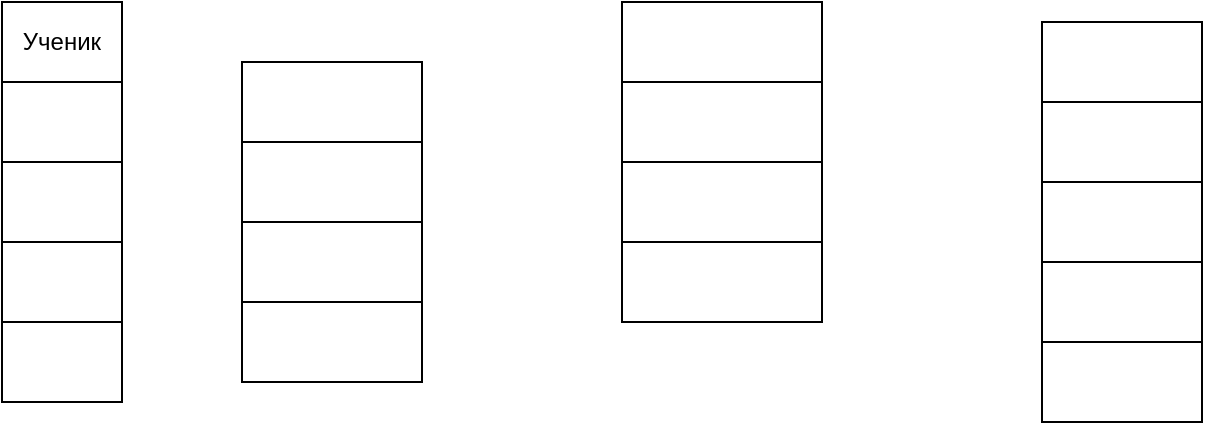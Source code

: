 <mxfile version="22.0.0" type="github">
  <diagram name="Страница — 1" id="l77k-pBzKfUBvaPXt5zO">
    <mxGraphModel dx="794" dy="464" grid="1" gridSize="10" guides="1" tooltips="1" connect="1" arrows="1" fold="1" page="1" pageScale="1" pageWidth="827" pageHeight="1169" math="0" shadow="0">
      <root>
        <mxCell id="0" />
        <mxCell id="1" parent="0" />
        <mxCell id="AINnDkxKhXQxrpnKqAcw-12" value="" style="shape=table;startSize=0;container=1;collapsible=0;childLayout=tableLayout;" vertex="1" parent="1">
          <mxGeometry x="220" y="80" width="90" height="160" as="geometry" />
        </mxCell>
        <mxCell id="AINnDkxKhXQxrpnKqAcw-13" value="" style="shape=tableRow;horizontal=0;startSize=0;swimlaneHead=0;swimlaneBody=0;strokeColor=inherit;top=0;left=0;bottom=0;right=0;collapsible=0;dropTarget=0;fillColor=none;points=[[0,0.5],[1,0.5]];portConstraint=eastwest;" vertex="1" parent="AINnDkxKhXQxrpnKqAcw-12">
          <mxGeometry width="90" height="40" as="geometry" />
        </mxCell>
        <mxCell id="AINnDkxKhXQxrpnKqAcw-14" value="" style="shape=partialRectangle;html=1;whiteSpace=wrap;connectable=0;strokeColor=inherit;overflow=hidden;fillColor=none;top=0;left=0;bottom=0;right=0;pointerEvents=1;" vertex="1" parent="AINnDkxKhXQxrpnKqAcw-13">
          <mxGeometry width="90" height="40" as="geometry">
            <mxRectangle width="90" height="40" as="alternateBounds" />
          </mxGeometry>
        </mxCell>
        <mxCell id="AINnDkxKhXQxrpnKqAcw-15" value="" style="shape=tableRow;horizontal=0;startSize=0;swimlaneHead=0;swimlaneBody=0;strokeColor=inherit;top=0;left=0;bottom=0;right=0;collapsible=0;dropTarget=0;fillColor=none;points=[[0,0.5],[1,0.5]];portConstraint=eastwest;" vertex="1" parent="AINnDkxKhXQxrpnKqAcw-12">
          <mxGeometry y="40" width="90" height="40" as="geometry" />
        </mxCell>
        <mxCell id="AINnDkxKhXQxrpnKqAcw-16" value="" style="shape=partialRectangle;html=1;whiteSpace=wrap;connectable=0;strokeColor=inherit;overflow=hidden;fillColor=none;top=0;left=0;bottom=0;right=0;pointerEvents=1;" vertex="1" parent="AINnDkxKhXQxrpnKqAcw-15">
          <mxGeometry width="90" height="40" as="geometry">
            <mxRectangle width="90" height="40" as="alternateBounds" />
          </mxGeometry>
        </mxCell>
        <mxCell id="AINnDkxKhXQxrpnKqAcw-17" value="" style="shape=tableRow;horizontal=0;startSize=0;swimlaneHead=0;swimlaneBody=0;strokeColor=inherit;top=0;left=0;bottom=0;right=0;collapsible=0;dropTarget=0;fillColor=none;points=[[0,0.5],[1,0.5]];portConstraint=eastwest;" vertex="1" parent="AINnDkxKhXQxrpnKqAcw-12">
          <mxGeometry y="80" width="90" height="40" as="geometry" />
        </mxCell>
        <mxCell id="AINnDkxKhXQxrpnKqAcw-18" value="" style="shape=partialRectangle;html=1;whiteSpace=wrap;connectable=0;strokeColor=inherit;overflow=hidden;fillColor=none;top=0;left=0;bottom=0;right=0;pointerEvents=1;" vertex="1" parent="AINnDkxKhXQxrpnKqAcw-17">
          <mxGeometry width="90" height="40" as="geometry">
            <mxRectangle width="90" height="40" as="alternateBounds" />
          </mxGeometry>
        </mxCell>
        <mxCell id="AINnDkxKhXQxrpnKqAcw-19" value="" style="shape=tableRow;horizontal=0;startSize=0;swimlaneHead=0;swimlaneBody=0;strokeColor=inherit;top=0;left=0;bottom=0;right=0;collapsible=0;dropTarget=0;fillColor=none;points=[[0,0.5],[1,0.5]];portConstraint=eastwest;" vertex="1" parent="AINnDkxKhXQxrpnKqAcw-12">
          <mxGeometry y="120" width="90" height="40" as="geometry" />
        </mxCell>
        <mxCell id="AINnDkxKhXQxrpnKqAcw-20" value="" style="shape=partialRectangle;html=1;whiteSpace=wrap;connectable=0;strokeColor=inherit;overflow=hidden;fillColor=none;top=0;left=0;bottom=0;right=0;pointerEvents=1;" vertex="1" parent="AINnDkxKhXQxrpnKqAcw-19">
          <mxGeometry width="90" height="40" as="geometry">
            <mxRectangle width="90" height="40" as="alternateBounds" />
          </mxGeometry>
        </mxCell>
        <mxCell id="AINnDkxKhXQxrpnKqAcw-21" value="" style="shape=table;startSize=0;container=1;collapsible=0;childLayout=tableLayout;" vertex="1" parent="1">
          <mxGeometry x="410" y="50" width="100" height="160" as="geometry" />
        </mxCell>
        <mxCell id="AINnDkxKhXQxrpnKqAcw-22" value="" style="shape=tableRow;horizontal=0;startSize=0;swimlaneHead=0;swimlaneBody=0;strokeColor=inherit;top=0;left=0;bottom=0;right=0;collapsible=0;dropTarget=0;fillColor=none;points=[[0,0.5],[1,0.5]];portConstraint=eastwest;" vertex="1" parent="AINnDkxKhXQxrpnKqAcw-21">
          <mxGeometry width="100" height="40" as="geometry" />
        </mxCell>
        <mxCell id="AINnDkxKhXQxrpnKqAcw-23" value="" style="shape=partialRectangle;html=1;whiteSpace=wrap;connectable=0;strokeColor=inherit;overflow=hidden;fillColor=none;top=0;left=0;bottom=0;right=0;pointerEvents=1;" vertex="1" parent="AINnDkxKhXQxrpnKqAcw-22">
          <mxGeometry width="100" height="40" as="geometry">
            <mxRectangle width="100" height="40" as="alternateBounds" />
          </mxGeometry>
        </mxCell>
        <mxCell id="AINnDkxKhXQxrpnKqAcw-24" value="" style="shape=tableRow;horizontal=0;startSize=0;swimlaneHead=0;swimlaneBody=0;strokeColor=inherit;top=0;left=0;bottom=0;right=0;collapsible=0;dropTarget=0;fillColor=none;points=[[0,0.5],[1,0.5]];portConstraint=eastwest;" vertex="1" parent="AINnDkxKhXQxrpnKqAcw-21">
          <mxGeometry y="40" width="100" height="40" as="geometry" />
        </mxCell>
        <mxCell id="AINnDkxKhXQxrpnKqAcw-25" value="" style="shape=partialRectangle;html=1;whiteSpace=wrap;connectable=0;strokeColor=inherit;overflow=hidden;fillColor=none;top=0;left=0;bottom=0;right=0;pointerEvents=1;" vertex="1" parent="AINnDkxKhXQxrpnKqAcw-24">
          <mxGeometry width="100" height="40" as="geometry">
            <mxRectangle width="100" height="40" as="alternateBounds" />
          </mxGeometry>
        </mxCell>
        <mxCell id="AINnDkxKhXQxrpnKqAcw-26" value="" style="shape=tableRow;horizontal=0;startSize=0;swimlaneHead=0;swimlaneBody=0;strokeColor=inherit;top=0;left=0;bottom=0;right=0;collapsible=0;dropTarget=0;fillColor=none;points=[[0,0.5],[1,0.5]];portConstraint=eastwest;" vertex="1" parent="AINnDkxKhXQxrpnKqAcw-21">
          <mxGeometry y="80" width="100" height="40" as="geometry" />
        </mxCell>
        <mxCell id="AINnDkxKhXQxrpnKqAcw-27" value="" style="shape=partialRectangle;html=1;whiteSpace=wrap;connectable=0;strokeColor=inherit;overflow=hidden;fillColor=none;top=0;left=0;bottom=0;right=0;pointerEvents=1;" vertex="1" parent="AINnDkxKhXQxrpnKqAcw-26">
          <mxGeometry width="100" height="40" as="geometry">
            <mxRectangle width="100" height="40" as="alternateBounds" />
          </mxGeometry>
        </mxCell>
        <mxCell id="AINnDkxKhXQxrpnKqAcw-28" value="" style="shape=tableRow;horizontal=0;startSize=0;swimlaneHead=0;swimlaneBody=0;strokeColor=inherit;top=0;left=0;bottom=0;right=0;collapsible=0;dropTarget=0;fillColor=none;points=[[0,0.5],[1,0.5]];portConstraint=eastwest;" vertex="1" parent="AINnDkxKhXQxrpnKqAcw-21">
          <mxGeometry y="120" width="100" height="40" as="geometry" />
        </mxCell>
        <mxCell id="AINnDkxKhXQxrpnKqAcw-29" value="" style="shape=partialRectangle;html=1;whiteSpace=wrap;connectable=0;strokeColor=inherit;overflow=hidden;fillColor=none;top=0;left=0;bottom=0;right=0;pointerEvents=1;" vertex="1" parent="AINnDkxKhXQxrpnKqAcw-28">
          <mxGeometry width="100" height="40" as="geometry">
            <mxRectangle width="100" height="40" as="alternateBounds" />
          </mxGeometry>
        </mxCell>
        <mxCell id="AINnDkxKhXQxrpnKqAcw-30" value="" style="shape=table;startSize=0;container=1;collapsible=0;childLayout=tableLayout;" vertex="1" parent="1">
          <mxGeometry x="620" y="60" width="80" height="200" as="geometry" />
        </mxCell>
        <mxCell id="AINnDkxKhXQxrpnKqAcw-31" value="" style="shape=tableRow;horizontal=0;startSize=0;swimlaneHead=0;swimlaneBody=0;strokeColor=inherit;top=0;left=0;bottom=0;right=0;collapsible=0;dropTarget=0;fillColor=none;points=[[0,0.5],[1,0.5]];portConstraint=eastwest;" vertex="1" parent="AINnDkxKhXQxrpnKqAcw-30">
          <mxGeometry width="80" height="40" as="geometry" />
        </mxCell>
        <mxCell id="AINnDkxKhXQxrpnKqAcw-32" value="" style="shape=partialRectangle;html=1;whiteSpace=wrap;connectable=0;strokeColor=inherit;overflow=hidden;fillColor=none;top=0;left=0;bottom=0;right=0;pointerEvents=1;" vertex="1" parent="AINnDkxKhXQxrpnKqAcw-31">
          <mxGeometry width="80" height="40" as="geometry">
            <mxRectangle width="80" height="40" as="alternateBounds" />
          </mxGeometry>
        </mxCell>
        <mxCell id="AINnDkxKhXQxrpnKqAcw-33" value="" style="shape=tableRow;horizontal=0;startSize=0;swimlaneHead=0;swimlaneBody=0;strokeColor=inherit;top=0;left=0;bottom=0;right=0;collapsible=0;dropTarget=0;fillColor=none;points=[[0,0.5],[1,0.5]];portConstraint=eastwest;" vertex="1" parent="AINnDkxKhXQxrpnKqAcw-30">
          <mxGeometry y="40" width="80" height="40" as="geometry" />
        </mxCell>
        <mxCell id="AINnDkxKhXQxrpnKqAcw-34" value="" style="shape=partialRectangle;html=1;whiteSpace=wrap;connectable=0;strokeColor=inherit;overflow=hidden;fillColor=none;top=0;left=0;bottom=0;right=0;pointerEvents=1;" vertex="1" parent="AINnDkxKhXQxrpnKqAcw-33">
          <mxGeometry width="80" height="40" as="geometry">
            <mxRectangle width="80" height="40" as="alternateBounds" />
          </mxGeometry>
        </mxCell>
        <mxCell id="AINnDkxKhXQxrpnKqAcw-35" value="" style="shape=tableRow;horizontal=0;startSize=0;swimlaneHead=0;swimlaneBody=0;strokeColor=inherit;top=0;left=0;bottom=0;right=0;collapsible=0;dropTarget=0;fillColor=none;points=[[0,0.5],[1,0.5]];portConstraint=eastwest;" vertex="1" parent="AINnDkxKhXQxrpnKqAcw-30">
          <mxGeometry y="80" width="80" height="40" as="geometry" />
        </mxCell>
        <mxCell id="AINnDkxKhXQxrpnKqAcw-36" value="" style="shape=partialRectangle;html=1;whiteSpace=wrap;connectable=0;strokeColor=inherit;overflow=hidden;fillColor=none;top=0;left=0;bottom=0;right=0;pointerEvents=1;" vertex="1" parent="AINnDkxKhXQxrpnKqAcw-35">
          <mxGeometry width="80" height="40" as="geometry">
            <mxRectangle width="80" height="40" as="alternateBounds" />
          </mxGeometry>
        </mxCell>
        <mxCell id="AINnDkxKhXQxrpnKqAcw-37" value="" style="shape=tableRow;horizontal=0;startSize=0;swimlaneHead=0;swimlaneBody=0;strokeColor=inherit;top=0;left=0;bottom=0;right=0;collapsible=0;dropTarget=0;fillColor=none;points=[[0,0.5],[1,0.5]];portConstraint=eastwest;" vertex="1" parent="AINnDkxKhXQxrpnKqAcw-30">
          <mxGeometry y="120" width="80" height="40" as="geometry" />
        </mxCell>
        <mxCell id="AINnDkxKhXQxrpnKqAcw-38" value="" style="shape=partialRectangle;html=1;whiteSpace=wrap;connectable=0;strokeColor=inherit;overflow=hidden;fillColor=none;top=0;left=0;bottom=0;right=0;pointerEvents=1;" vertex="1" parent="AINnDkxKhXQxrpnKqAcw-37">
          <mxGeometry width="80" height="40" as="geometry">
            <mxRectangle width="80" height="40" as="alternateBounds" />
          </mxGeometry>
        </mxCell>
        <mxCell id="AINnDkxKhXQxrpnKqAcw-39" value="" style="shape=tableRow;horizontal=0;startSize=0;swimlaneHead=0;swimlaneBody=0;strokeColor=inherit;top=0;left=0;bottom=0;right=0;collapsible=0;dropTarget=0;fillColor=none;points=[[0,0.5],[1,0.5]];portConstraint=eastwest;" vertex="1" parent="AINnDkxKhXQxrpnKqAcw-30">
          <mxGeometry y="160" width="80" height="40" as="geometry" />
        </mxCell>
        <mxCell id="AINnDkxKhXQxrpnKqAcw-40" value="" style="shape=partialRectangle;html=1;whiteSpace=wrap;connectable=0;strokeColor=inherit;overflow=hidden;fillColor=none;top=0;left=0;bottom=0;right=0;pointerEvents=1;" vertex="1" parent="AINnDkxKhXQxrpnKqAcw-39">
          <mxGeometry width="80" height="40" as="geometry">
            <mxRectangle width="80" height="40" as="alternateBounds" />
          </mxGeometry>
        </mxCell>
        <mxCell id="AINnDkxKhXQxrpnKqAcw-45" value="" style="shape=table;startSize=0;container=1;collapsible=0;childLayout=tableLayout;" vertex="1" parent="1">
          <mxGeometry x="100" y="50" width="60" height="200" as="geometry" />
        </mxCell>
        <mxCell id="AINnDkxKhXQxrpnKqAcw-46" value="" style="shape=tableRow;horizontal=0;startSize=0;swimlaneHead=0;swimlaneBody=0;strokeColor=inherit;top=0;left=0;bottom=0;right=0;collapsible=0;dropTarget=0;fillColor=none;points=[[0,0.5],[1,0.5]];portConstraint=eastwest;" vertex="1" parent="AINnDkxKhXQxrpnKqAcw-45">
          <mxGeometry width="60" height="40" as="geometry" />
        </mxCell>
        <mxCell id="AINnDkxKhXQxrpnKqAcw-47" value="&lt;font style=&quot;vertical-align: inherit;&quot;&gt;&lt;font style=&quot;vertical-align: inherit;&quot;&gt;Ученик&lt;/font&gt;&lt;/font&gt;" style="shape=partialRectangle;html=1;whiteSpace=wrap;connectable=0;strokeColor=inherit;overflow=hidden;fillColor=none;top=0;left=0;bottom=0;right=0;pointerEvents=1;" vertex="1" parent="AINnDkxKhXQxrpnKqAcw-46">
          <mxGeometry width="60" height="40" as="geometry">
            <mxRectangle width="60" height="40" as="alternateBounds" />
          </mxGeometry>
        </mxCell>
        <mxCell id="AINnDkxKhXQxrpnKqAcw-48" value="" style="shape=tableRow;horizontal=0;startSize=0;swimlaneHead=0;swimlaneBody=0;strokeColor=inherit;top=0;left=0;bottom=0;right=0;collapsible=0;dropTarget=0;fillColor=none;points=[[0,0.5],[1,0.5]];portConstraint=eastwest;" vertex="1" parent="AINnDkxKhXQxrpnKqAcw-45">
          <mxGeometry y="40" width="60" height="40" as="geometry" />
        </mxCell>
        <mxCell id="AINnDkxKhXQxrpnKqAcw-49" value="" style="shape=partialRectangle;html=1;whiteSpace=wrap;connectable=0;strokeColor=inherit;overflow=hidden;fillColor=none;top=0;left=0;bottom=0;right=0;pointerEvents=1;" vertex="1" parent="AINnDkxKhXQxrpnKqAcw-48">
          <mxGeometry width="60" height="40" as="geometry">
            <mxRectangle width="60" height="40" as="alternateBounds" />
          </mxGeometry>
        </mxCell>
        <mxCell id="AINnDkxKhXQxrpnKqAcw-50" value="" style="shape=tableRow;horizontal=0;startSize=0;swimlaneHead=0;swimlaneBody=0;strokeColor=inherit;top=0;left=0;bottom=0;right=0;collapsible=0;dropTarget=0;fillColor=none;points=[[0,0.5],[1,0.5]];portConstraint=eastwest;" vertex="1" parent="AINnDkxKhXQxrpnKqAcw-45">
          <mxGeometry y="80" width="60" height="40" as="geometry" />
        </mxCell>
        <mxCell id="AINnDkxKhXQxrpnKqAcw-51" value="" style="shape=partialRectangle;html=1;whiteSpace=wrap;connectable=0;strokeColor=inherit;overflow=hidden;fillColor=none;top=0;left=0;bottom=0;right=0;pointerEvents=1;" vertex="1" parent="AINnDkxKhXQxrpnKqAcw-50">
          <mxGeometry width="60" height="40" as="geometry">
            <mxRectangle width="60" height="40" as="alternateBounds" />
          </mxGeometry>
        </mxCell>
        <mxCell id="AINnDkxKhXQxrpnKqAcw-52" value="" style="shape=tableRow;horizontal=0;startSize=0;swimlaneHead=0;swimlaneBody=0;strokeColor=inherit;top=0;left=0;bottom=0;right=0;collapsible=0;dropTarget=0;fillColor=none;points=[[0,0.5],[1,0.5]];portConstraint=eastwest;" vertex="1" parent="AINnDkxKhXQxrpnKqAcw-45">
          <mxGeometry y="120" width="60" height="40" as="geometry" />
        </mxCell>
        <mxCell id="AINnDkxKhXQxrpnKqAcw-53" value="" style="shape=partialRectangle;html=1;whiteSpace=wrap;connectable=0;strokeColor=inherit;overflow=hidden;fillColor=none;top=0;left=0;bottom=0;right=0;pointerEvents=1;" vertex="1" parent="AINnDkxKhXQxrpnKqAcw-52">
          <mxGeometry width="60" height="40" as="geometry">
            <mxRectangle width="60" height="40" as="alternateBounds" />
          </mxGeometry>
        </mxCell>
        <mxCell id="AINnDkxKhXQxrpnKqAcw-54" value="" style="shape=tableRow;horizontal=0;startSize=0;swimlaneHead=0;swimlaneBody=0;strokeColor=inherit;top=0;left=0;bottom=0;right=0;collapsible=0;dropTarget=0;fillColor=none;points=[[0,0.5],[1,0.5]];portConstraint=eastwest;" vertex="1" parent="AINnDkxKhXQxrpnKqAcw-45">
          <mxGeometry y="160" width="60" height="40" as="geometry" />
        </mxCell>
        <mxCell id="AINnDkxKhXQxrpnKqAcw-55" value="" style="shape=partialRectangle;html=1;whiteSpace=wrap;connectable=0;strokeColor=inherit;overflow=hidden;fillColor=none;top=0;left=0;bottom=0;right=0;pointerEvents=1;" vertex="1" parent="AINnDkxKhXQxrpnKqAcw-54">
          <mxGeometry width="60" height="40" as="geometry">
            <mxRectangle width="60" height="40" as="alternateBounds" />
          </mxGeometry>
        </mxCell>
      </root>
    </mxGraphModel>
  </diagram>
</mxfile>
